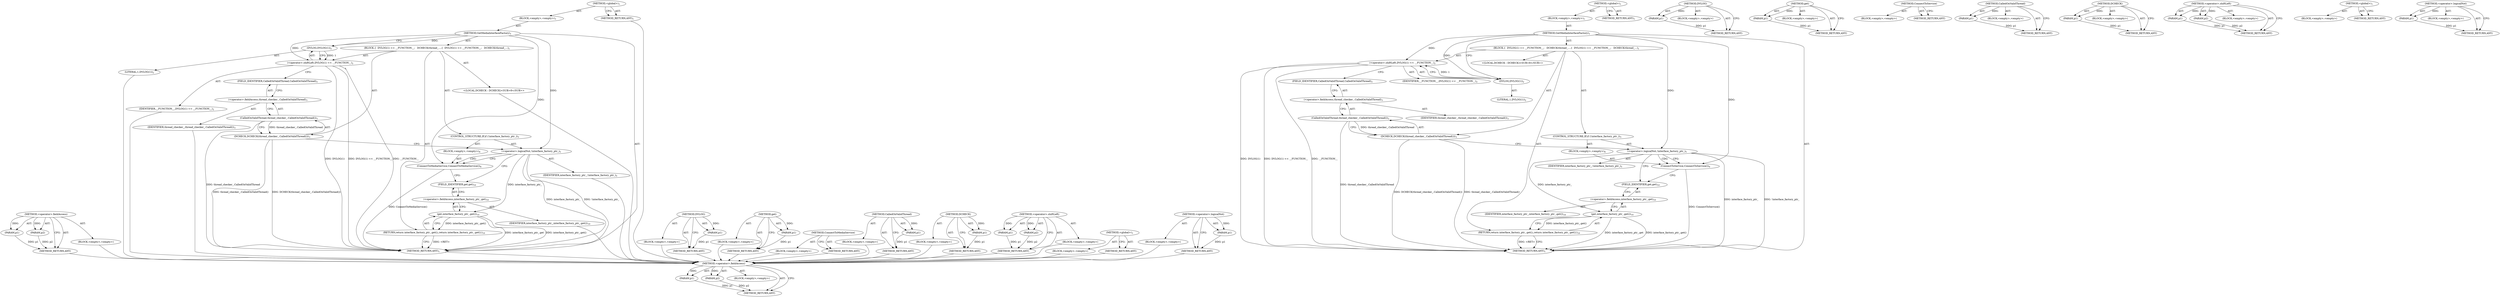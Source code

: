 digraph "&lt;operator&gt;.logicalNot" {
vulnerable_66 [label=<(METHOD,&lt;operator&gt;.fieldAccess)>];
vulnerable_67 [label=<(PARAM,p1)>];
vulnerable_68 [label=<(PARAM,p2)>];
vulnerable_69 [label=<(BLOCK,&lt;empty&gt;,&lt;empty&gt;)>];
vulnerable_70 [label=<(METHOD_RETURN,ANY)>];
vulnerable_6 [label=<(METHOD,&lt;global&gt;)<SUB>1</SUB>>];
vulnerable_7 [label=<(BLOCK,&lt;empty&gt;,&lt;empty&gt;)<SUB>1</SUB>>];
vulnerable_8 [label=<(METHOD,GetMediaInterfaceFactory)<SUB>1</SUB>>];
vulnerable_9 [label=<(BLOCK,{
  DVLOG(1) &lt;&lt; __FUNCTION__;
   DCHECK(thread_...,{
  DVLOG(1) &lt;&lt; __FUNCTION__;
   DCHECK(thread_...)<SUB>1</SUB>>];
vulnerable_10 [label=<(&lt;operator&gt;.shiftLeft,DVLOG(1) &lt;&lt; __FUNCTION__)<SUB>2</SUB>>];
vulnerable_11 [label=<(DVLOG,DVLOG(1))<SUB>2</SUB>>];
vulnerable_12 [label=<(LITERAL,1,DVLOG(1))<SUB>2</SUB>>];
vulnerable_13 [label=<(IDENTIFIER,__FUNCTION__,DVLOG(1) &lt;&lt; __FUNCTION__)<SUB>2</SUB>>];
vulnerable_14 [label=<(DCHECK,DCHECK(thread_checker_.CalledOnValidThread()))<SUB>3</SUB>>];
vulnerable_15 [label=<(CalledOnValidThread,thread_checker_.CalledOnValidThread())<SUB>3</SUB>>];
vulnerable_16 [label=<(&lt;operator&gt;.fieldAccess,thread_checker_.CalledOnValidThread)<SUB>3</SUB>>];
vulnerable_17 [label=<(IDENTIFIER,thread_checker_,thread_checker_.CalledOnValidThread())<SUB>3</SUB>>];
vulnerable_18 [label=<(FIELD_IDENTIFIER,CalledOnValidThread,CalledOnValidThread)<SUB>3</SUB>>];
vulnerable_19 [label=<(CONTROL_STRUCTURE,IF,if (!interface_factory_ptr_))<SUB>5</SUB>>];
vulnerable_20 [label=<(&lt;operator&gt;.logicalNot,!interface_factory_ptr_)<SUB>5</SUB>>];
vulnerable_21 [label=<(IDENTIFIER,interface_factory_ptr_,!interface_factory_ptr_)<SUB>5</SUB>>];
vulnerable_22 [label=<(BLOCK,&lt;empty&gt;,&lt;empty&gt;)<SUB>6</SUB>>];
vulnerable_23 [label=<(ConnectToService,ConnectToService())<SUB>6</SUB>>];
vulnerable_24 [label="<(LOCAL,DCHECK : DCHECK)<SUB>8</SUB>>"];
vulnerable_25 [label=<(RETURN,return interface_factory_ptr_.get();,return interface_factory_ptr_.get();)<SUB>10</SUB>>];
vulnerable_26 [label=<(get,interface_factory_ptr_.get())<SUB>10</SUB>>];
vulnerable_27 [label=<(&lt;operator&gt;.fieldAccess,interface_factory_ptr_.get)<SUB>10</SUB>>];
vulnerable_28 [label=<(IDENTIFIER,interface_factory_ptr_,interface_factory_ptr_.get())<SUB>10</SUB>>];
vulnerable_29 [label=<(FIELD_IDENTIFIER,get,get)<SUB>10</SUB>>];
vulnerable_30 [label=<(METHOD_RETURN,ANY)<SUB>1</SUB>>];
vulnerable_32 [label=<(METHOD_RETURN,ANY)<SUB>1</SUB>>];
vulnerable_54 [label=<(METHOD,DVLOG)>];
vulnerable_55 [label=<(PARAM,p1)>];
vulnerable_56 [label=<(BLOCK,&lt;empty&gt;,&lt;empty&gt;)>];
vulnerable_57 [label=<(METHOD_RETURN,ANY)>];
vulnerable_78 [label=<(METHOD,get)>];
vulnerable_79 [label=<(PARAM,p1)>];
vulnerable_80 [label=<(BLOCK,&lt;empty&gt;,&lt;empty&gt;)>];
vulnerable_81 [label=<(METHOD_RETURN,ANY)>];
vulnerable_75 [label=<(METHOD,ConnectToService)>];
vulnerable_76 [label=<(BLOCK,&lt;empty&gt;,&lt;empty&gt;)>];
vulnerable_77 [label=<(METHOD_RETURN,ANY)>];
vulnerable_62 [label=<(METHOD,CalledOnValidThread)>];
vulnerable_63 [label=<(PARAM,p1)>];
vulnerable_64 [label=<(BLOCK,&lt;empty&gt;,&lt;empty&gt;)>];
vulnerable_65 [label=<(METHOD_RETURN,ANY)>];
vulnerable_58 [label=<(METHOD,DCHECK)>];
vulnerable_59 [label=<(PARAM,p1)>];
vulnerable_60 [label=<(BLOCK,&lt;empty&gt;,&lt;empty&gt;)>];
vulnerable_61 [label=<(METHOD_RETURN,ANY)>];
vulnerable_49 [label=<(METHOD,&lt;operator&gt;.shiftLeft)>];
vulnerable_50 [label=<(PARAM,p1)>];
vulnerable_51 [label=<(PARAM,p2)>];
vulnerable_52 [label=<(BLOCK,&lt;empty&gt;,&lt;empty&gt;)>];
vulnerable_53 [label=<(METHOD_RETURN,ANY)>];
vulnerable_43 [label=<(METHOD,&lt;global&gt;)<SUB>1</SUB>>];
vulnerable_44 [label=<(BLOCK,&lt;empty&gt;,&lt;empty&gt;)>];
vulnerable_45 [label=<(METHOD_RETURN,ANY)>];
vulnerable_71 [label=<(METHOD,&lt;operator&gt;.logicalNot)>];
vulnerable_72 [label=<(PARAM,p1)>];
vulnerable_73 [label=<(BLOCK,&lt;empty&gt;,&lt;empty&gt;)>];
vulnerable_74 [label=<(METHOD_RETURN,ANY)>];
fixed_66 [label=<(METHOD,&lt;operator&gt;.fieldAccess)>];
fixed_67 [label=<(PARAM,p1)>];
fixed_68 [label=<(PARAM,p2)>];
fixed_69 [label=<(BLOCK,&lt;empty&gt;,&lt;empty&gt;)>];
fixed_70 [label=<(METHOD_RETURN,ANY)>];
fixed_6 [label=<(METHOD,&lt;global&gt;)<SUB>1</SUB>>];
fixed_7 [label=<(BLOCK,&lt;empty&gt;,&lt;empty&gt;)<SUB>1</SUB>>];
fixed_8 [label=<(METHOD,GetMediaInterfaceFactory)<SUB>1</SUB>>];
fixed_9 [label=<(BLOCK,{
  DVLOG(1) &lt;&lt; __FUNCTION__;
   DCHECK(thread_...,{
  DVLOG(1) &lt;&lt; __FUNCTION__;
   DCHECK(thread_...)<SUB>1</SUB>>];
fixed_10 [label=<(&lt;operator&gt;.shiftLeft,DVLOG(1) &lt;&lt; __FUNCTION__)<SUB>2</SUB>>];
fixed_11 [label=<(DVLOG,DVLOG(1))<SUB>2</SUB>>];
fixed_12 [label=<(LITERAL,1,DVLOG(1))<SUB>2</SUB>>];
fixed_13 [label=<(IDENTIFIER,__FUNCTION__,DVLOG(1) &lt;&lt; __FUNCTION__)<SUB>2</SUB>>];
fixed_14 [label=<(DCHECK,DCHECK(thread_checker_.CalledOnValidThread()))<SUB>3</SUB>>];
fixed_15 [label=<(CalledOnValidThread,thread_checker_.CalledOnValidThread())<SUB>3</SUB>>];
fixed_16 [label=<(&lt;operator&gt;.fieldAccess,thread_checker_.CalledOnValidThread)<SUB>3</SUB>>];
fixed_17 [label=<(IDENTIFIER,thread_checker_,thread_checker_.CalledOnValidThread())<SUB>3</SUB>>];
fixed_18 [label=<(FIELD_IDENTIFIER,CalledOnValidThread,CalledOnValidThread)<SUB>3</SUB>>];
fixed_19 [label=<(CONTROL_STRUCTURE,IF,if (!interface_factory_ptr_))<SUB>5</SUB>>];
fixed_20 [label=<(&lt;operator&gt;.logicalNot,!interface_factory_ptr_)<SUB>5</SUB>>];
fixed_21 [label=<(IDENTIFIER,interface_factory_ptr_,!interface_factory_ptr_)<SUB>5</SUB>>];
fixed_22 [label=<(BLOCK,&lt;empty&gt;,&lt;empty&gt;)<SUB>6</SUB>>];
fixed_23 [label=<(ConnectToMediaService,ConnectToMediaService())<SUB>6</SUB>>];
fixed_24 [label="<(LOCAL,DCHECK : DCHECK)<SUB>8</SUB>>"];
fixed_25 [label=<(RETURN,return interface_factory_ptr_.get();,return interface_factory_ptr_.get();)<SUB>10</SUB>>];
fixed_26 [label=<(get,interface_factory_ptr_.get())<SUB>10</SUB>>];
fixed_27 [label=<(&lt;operator&gt;.fieldAccess,interface_factory_ptr_.get)<SUB>10</SUB>>];
fixed_28 [label=<(IDENTIFIER,interface_factory_ptr_,interface_factory_ptr_.get())<SUB>10</SUB>>];
fixed_29 [label=<(FIELD_IDENTIFIER,get,get)<SUB>10</SUB>>];
fixed_30 [label=<(METHOD_RETURN,ANY)<SUB>1</SUB>>];
fixed_32 [label=<(METHOD_RETURN,ANY)<SUB>1</SUB>>];
fixed_54 [label=<(METHOD,DVLOG)>];
fixed_55 [label=<(PARAM,p1)>];
fixed_56 [label=<(BLOCK,&lt;empty&gt;,&lt;empty&gt;)>];
fixed_57 [label=<(METHOD_RETURN,ANY)>];
fixed_78 [label=<(METHOD,get)>];
fixed_79 [label=<(PARAM,p1)>];
fixed_80 [label=<(BLOCK,&lt;empty&gt;,&lt;empty&gt;)>];
fixed_81 [label=<(METHOD_RETURN,ANY)>];
fixed_75 [label=<(METHOD,ConnectToMediaService)>];
fixed_76 [label=<(BLOCK,&lt;empty&gt;,&lt;empty&gt;)>];
fixed_77 [label=<(METHOD_RETURN,ANY)>];
fixed_62 [label=<(METHOD,CalledOnValidThread)>];
fixed_63 [label=<(PARAM,p1)>];
fixed_64 [label=<(BLOCK,&lt;empty&gt;,&lt;empty&gt;)>];
fixed_65 [label=<(METHOD_RETURN,ANY)>];
fixed_58 [label=<(METHOD,DCHECK)>];
fixed_59 [label=<(PARAM,p1)>];
fixed_60 [label=<(BLOCK,&lt;empty&gt;,&lt;empty&gt;)>];
fixed_61 [label=<(METHOD_RETURN,ANY)>];
fixed_49 [label=<(METHOD,&lt;operator&gt;.shiftLeft)>];
fixed_50 [label=<(PARAM,p1)>];
fixed_51 [label=<(PARAM,p2)>];
fixed_52 [label=<(BLOCK,&lt;empty&gt;,&lt;empty&gt;)>];
fixed_53 [label=<(METHOD_RETURN,ANY)>];
fixed_43 [label=<(METHOD,&lt;global&gt;)<SUB>1</SUB>>];
fixed_44 [label=<(BLOCK,&lt;empty&gt;,&lt;empty&gt;)>];
fixed_45 [label=<(METHOD_RETURN,ANY)>];
fixed_71 [label=<(METHOD,&lt;operator&gt;.logicalNot)>];
fixed_72 [label=<(PARAM,p1)>];
fixed_73 [label=<(BLOCK,&lt;empty&gt;,&lt;empty&gt;)>];
fixed_74 [label=<(METHOD_RETURN,ANY)>];
vulnerable_66 -> vulnerable_67  [key=0, label="AST: "];
vulnerable_66 -> vulnerable_67  [key=1, label="DDG: "];
vulnerable_66 -> vulnerable_69  [key=0, label="AST: "];
vulnerable_66 -> vulnerable_68  [key=0, label="AST: "];
vulnerable_66 -> vulnerable_68  [key=1, label="DDG: "];
vulnerable_66 -> vulnerable_70  [key=0, label="AST: "];
vulnerable_66 -> vulnerable_70  [key=1, label="CFG: "];
vulnerable_67 -> vulnerable_70  [key=0, label="DDG: p1"];
vulnerable_68 -> vulnerable_70  [key=0, label="DDG: p2"];
vulnerable_6 -> vulnerable_7  [key=0, label="AST: "];
vulnerable_6 -> vulnerable_32  [key=0, label="AST: "];
vulnerable_6 -> vulnerable_32  [key=1, label="CFG: "];
vulnerable_7 -> vulnerable_8  [key=0, label="AST: "];
vulnerable_8 -> vulnerable_9  [key=0, label="AST: "];
vulnerable_8 -> vulnerable_30  [key=0, label="AST: "];
vulnerable_8 -> vulnerable_11  [key=0, label="CFG: "];
vulnerable_8 -> vulnerable_11  [key=1, label="DDG: "];
vulnerable_8 -> vulnerable_10  [key=0, label="DDG: "];
vulnerable_8 -> vulnerable_20  [key=0, label="DDG: "];
vulnerable_8 -> vulnerable_23  [key=0, label="DDG: "];
vulnerable_9 -> vulnerable_10  [key=0, label="AST: "];
vulnerable_9 -> vulnerable_14  [key=0, label="AST: "];
vulnerable_9 -> vulnerable_19  [key=0, label="AST: "];
vulnerable_9 -> vulnerable_24  [key=0, label="AST: "];
vulnerable_9 -> vulnerable_25  [key=0, label="AST: "];
vulnerable_10 -> vulnerable_11  [key=0, label="AST: "];
vulnerable_10 -> vulnerable_13  [key=0, label="AST: "];
vulnerable_10 -> vulnerable_18  [key=0, label="CFG: "];
vulnerable_10 -> vulnerable_30  [key=0, label="DDG: DVLOG(1)"];
vulnerable_10 -> vulnerable_30  [key=1, label="DDG: DVLOG(1) &lt;&lt; __FUNCTION__"];
vulnerable_10 -> vulnerable_30  [key=2, label="DDG: __FUNCTION__"];
vulnerable_11 -> vulnerable_12  [key=0, label="AST: "];
vulnerable_11 -> vulnerable_10  [key=0, label="CFG: "];
vulnerable_11 -> vulnerable_10  [key=1, label="DDG: 1"];
vulnerable_14 -> vulnerable_15  [key=0, label="AST: "];
vulnerable_14 -> vulnerable_20  [key=0, label="CFG: "];
vulnerable_14 -> vulnerable_30  [key=0, label="DDG: thread_checker_.CalledOnValidThread()"];
vulnerable_14 -> vulnerable_30  [key=1, label="DDG: DCHECK(thread_checker_.CalledOnValidThread())"];
vulnerable_15 -> vulnerable_16  [key=0, label="AST: "];
vulnerable_15 -> vulnerable_14  [key=0, label="CFG: "];
vulnerable_15 -> vulnerable_14  [key=1, label="DDG: thread_checker_.CalledOnValidThread"];
vulnerable_15 -> vulnerable_30  [key=0, label="DDG: thread_checker_.CalledOnValidThread"];
vulnerable_16 -> vulnerable_17  [key=0, label="AST: "];
vulnerable_16 -> vulnerable_18  [key=0, label="AST: "];
vulnerable_16 -> vulnerable_15  [key=0, label="CFG: "];
vulnerable_18 -> vulnerable_16  [key=0, label="CFG: "];
vulnerable_19 -> vulnerable_20  [key=0, label="AST: "];
vulnerable_19 -> vulnerable_22  [key=0, label="AST: "];
vulnerable_20 -> vulnerable_21  [key=0, label="AST: "];
vulnerable_20 -> vulnerable_23  [key=0, label="CFG: "];
vulnerable_20 -> vulnerable_23  [key=1, label="CDG: "];
vulnerable_20 -> vulnerable_29  [key=0, label="CFG: "];
vulnerable_20 -> vulnerable_30  [key=0, label="DDG: interface_factory_ptr_"];
vulnerable_20 -> vulnerable_30  [key=1, label="DDG: !interface_factory_ptr_"];
vulnerable_20 -> vulnerable_26  [key=0, label="DDG: interface_factory_ptr_"];
vulnerable_22 -> vulnerable_23  [key=0, label="AST: "];
vulnerable_23 -> vulnerable_29  [key=0, label="CFG: "];
vulnerable_23 -> vulnerable_30  [key=0, label="DDG: ConnectToService()"];
vulnerable_25 -> vulnerable_26  [key=0, label="AST: "];
vulnerable_25 -> vulnerable_30  [key=0, label="CFG: "];
vulnerable_25 -> vulnerable_30  [key=1, label="DDG: &lt;RET&gt;"];
vulnerable_26 -> vulnerable_27  [key=0, label="AST: "];
vulnerable_26 -> vulnerable_25  [key=0, label="CFG: "];
vulnerable_26 -> vulnerable_25  [key=1, label="DDG: interface_factory_ptr_.get()"];
vulnerable_26 -> vulnerable_30  [key=0, label="DDG: interface_factory_ptr_.get"];
vulnerable_26 -> vulnerable_30  [key=1, label="DDG: interface_factory_ptr_.get()"];
vulnerable_27 -> vulnerable_28  [key=0, label="AST: "];
vulnerable_27 -> vulnerable_29  [key=0, label="AST: "];
vulnerable_27 -> vulnerable_26  [key=0, label="CFG: "];
vulnerable_29 -> vulnerable_27  [key=0, label="CFG: "];
vulnerable_54 -> vulnerable_55  [key=0, label="AST: "];
vulnerable_54 -> vulnerable_55  [key=1, label="DDG: "];
vulnerable_54 -> vulnerable_56  [key=0, label="AST: "];
vulnerable_54 -> vulnerable_57  [key=0, label="AST: "];
vulnerable_54 -> vulnerable_57  [key=1, label="CFG: "];
vulnerable_55 -> vulnerable_57  [key=0, label="DDG: p1"];
vulnerable_78 -> vulnerable_79  [key=0, label="AST: "];
vulnerable_78 -> vulnerable_79  [key=1, label="DDG: "];
vulnerable_78 -> vulnerable_80  [key=0, label="AST: "];
vulnerable_78 -> vulnerable_81  [key=0, label="AST: "];
vulnerable_78 -> vulnerable_81  [key=1, label="CFG: "];
vulnerable_79 -> vulnerable_81  [key=0, label="DDG: p1"];
vulnerable_75 -> vulnerable_76  [key=0, label="AST: "];
vulnerable_75 -> vulnerable_77  [key=0, label="AST: "];
vulnerable_75 -> vulnerable_77  [key=1, label="CFG: "];
vulnerable_62 -> vulnerable_63  [key=0, label="AST: "];
vulnerable_62 -> vulnerable_63  [key=1, label="DDG: "];
vulnerable_62 -> vulnerable_64  [key=0, label="AST: "];
vulnerable_62 -> vulnerable_65  [key=0, label="AST: "];
vulnerable_62 -> vulnerable_65  [key=1, label="CFG: "];
vulnerable_63 -> vulnerable_65  [key=0, label="DDG: p1"];
vulnerable_58 -> vulnerable_59  [key=0, label="AST: "];
vulnerable_58 -> vulnerable_59  [key=1, label="DDG: "];
vulnerable_58 -> vulnerable_60  [key=0, label="AST: "];
vulnerable_58 -> vulnerable_61  [key=0, label="AST: "];
vulnerable_58 -> vulnerable_61  [key=1, label="CFG: "];
vulnerable_59 -> vulnerable_61  [key=0, label="DDG: p1"];
vulnerable_49 -> vulnerable_50  [key=0, label="AST: "];
vulnerable_49 -> vulnerable_50  [key=1, label="DDG: "];
vulnerable_49 -> vulnerable_52  [key=0, label="AST: "];
vulnerable_49 -> vulnerable_51  [key=0, label="AST: "];
vulnerable_49 -> vulnerable_51  [key=1, label="DDG: "];
vulnerable_49 -> vulnerable_53  [key=0, label="AST: "];
vulnerable_49 -> vulnerable_53  [key=1, label="CFG: "];
vulnerable_50 -> vulnerable_53  [key=0, label="DDG: p1"];
vulnerable_51 -> vulnerable_53  [key=0, label="DDG: p2"];
vulnerable_43 -> vulnerable_44  [key=0, label="AST: "];
vulnerable_43 -> vulnerable_45  [key=0, label="AST: "];
vulnerable_43 -> vulnerable_45  [key=1, label="CFG: "];
vulnerable_71 -> vulnerable_72  [key=0, label="AST: "];
vulnerable_71 -> vulnerable_72  [key=1, label="DDG: "];
vulnerable_71 -> vulnerable_73  [key=0, label="AST: "];
vulnerable_71 -> vulnerable_74  [key=0, label="AST: "];
vulnerable_71 -> vulnerable_74  [key=1, label="CFG: "];
vulnerable_72 -> vulnerable_74  [key=0, label="DDG: p1"];
fixed_66 -> fixed_67  [key=0, label="AST: "];
fixed_66 -> fixed_67  [key=1, label="DDG: "];
fixed_66 -> fixed_69  [key=0, label="AST: "];
fixed_66 -> fixed_68  [key=0, label="AST: "];
fixed_66 -> fixed_68  [key=1, label="DDG: "];
fixed_66 -> fixed_70  [key=0, label="AST: "];
fixed_66 -> fixed_70  [key=1, label="CFG: "];
fixed_67 -> fixed_70  [key=0, label="DDG: p1"];
fixed_68 -> fixed_70  [key=0, label="DDG: p2"];
fixed_69 -> vulnerable_66  [key=0];
fixed_70 -> vulnerable_66  [key=0];
fixed_6 -> fixed_7  [key=0, label="AST: "];
fixed_6 -> fixed_32  [key=0, label="AST: "];
fixed_6 -> fixed_32  [key=1, label="CFG: "];
fixed_7 -> fixed_8  [key=0, label="AST: "];
fixed_8 -> fixed_9  [key=0, label="AST: "];
fixed_8 -> fixed_30  [key=0, label="AST: "];
fixed_8 -> fixed_11  [key=0, label="CFG: "];
fixed_8 -> fixed_11  [key=1, label="DDG: "];
fixed_8 -> fixed_10  [key=0, label="DDG: "];
fixed_8 -> fixed_20  [key=0, label="DDG: "];
fixed_8 -> fixed_23  [key=0, label="DDG: "];
fixed_9 -> fixed_10  [key=0, label="AST: "];
fixed_9 -> fixed_14  [key=0, label="AST: "];
fixed_9 -> fixed_19  [key=0, label="AST: "];
fixed_9 -> fixed_24  [key=0, label="AST: "];
fixed_9 -> fixed_25  [key=0, label="AST: "];
fixed_10 -> fixed_11  [key=0, label="AST: "];
fixed_10 -> fixed_13  [key=0, label="AST: "];
fixed_10 -> fixed_18  [key=0, label="CFG: "];
fixed_10 -> fixed_30  [key=0, label="DDG: DVLOG(1)"];
fixed_10 -> fixed_30  [key=1, label="DDG: DVLOG(1) &lt;&lt; __FUNCTION__"];
fixed_10 -> fixed_30  [key=2, label="DDG: __FUNCTION__"];
fixed_11 -> fixed_12  [key=0, label="AST: "];
fixed_11 -> fixed_10  [key=0, label="CFG: "];
fixed_11 -> fixed_10  [key=1, label="DDG: 1"];
fixed_12 -> vulnerable_66  [key=0];
fixed_13 -> vulnerable_66  [key=0];
fixed_14 -> fixed_15  [key=0, label="AST: "];
fixed_14 -> fixed_20  [key=0, label="CFG: "];
fixed_14 -> fixed_30  [key=0, label="DDG: thread_checker_.CalledOnValidThread()"];
fixed_14 -> fixed_30  [key=1, label="DDG: DCHECK(thread_checker_.CalledOnValidThread())"];
fixed_15 -> fixed_16  [key=0, label="AST: "];
fixed_15 -> fixed_14  [key=0, label="CFG: "];
fixed_15 -> fixed_14  [key=1, label="DDG: thread_checker_.CalledOnValidThread"];
fixed_15 -> fixed_30  [key=0, label="DDG: thread_checker_.CalledOnValidThread"];
fixed_16 -> fixed_17  [key=0, label="AST: "];
fixed_16 -> fixed_18  [key=0, label="AST: "];
fixed_16 -> fixed_15  [key=0, label="CFG: "];
fixed_17 -> vulnerable_66  [key=0];
fixed_18 -> fixed_16  [key=0, label="CFG: "];
fixed_19 -> fixed_20  [key=0, label="AST: "];
fixed_19 -> fixed_22  [key=0, label="AST: "];
fixed_20 -> fixed_21  [key=0, label="AST: "];
fixed_20 -> fixed_23  [key=0, label="CFG: "];
fixed_20 -> fixed_23  [key=1, label="CDG: "];
fixed_20 -> fixed_29  [key=0, label="CFG: "];
fixed_20 -> fixed_30  [key=0, label="DDG: interface_factory_ptr_"];
fixed_20 -> fixed_30  [key=1, label="DDG: !interface_factory_ptr_"];
fixed_20 -> fixed_26  [key=0, label="DDG: interface_factory_ptr_"];
fixed_21 -> vulnerable_66  [key=0];
fixed_22 -> fixed_23  [key=0, label="AST: "];
fixed_23 -> fixed_29  [key=0, label="CFG: "];
fixed_23 -> fixed_30  [key=0, label="DDG: ConnectToMediaService()"];
fixed_24 -> vulnerable_66  [key=0];
fixed_25 -> fixed_26  [key=0, label="AST: "];
fixed_25 -> fixed_30  [key=0, label="CFG: "];
fixed_25 -> fixed_30  [key=1, label="DDG: &lt;RET&gt;"];
fixed_26 -> fixed_27  [key=0, label="AST: "];
fixed_26 -> fixed_25  [key=0, label="CFG: "];
fixed_26 -> fixed_25  [key=1, label="DDG: interface_factory_ptr_.get()"];
fixed_26 -> fixed_30  [key=0, label="DDG: interface_factory_ptr_.get"];
fixed_26 -> fixed_30  [key=1, label="DDG: interface_factory_ptr_.get()"];
fixed_27 -> fixed_28  [key=0, label="AST: "];
fixed_27 -> fixed_29  [key=0, label="AST: "];
fixed_27 -> fixed_26  [key=0, label="CFG: "];
fixed_28 -> vulnerable_66  [key=0];
fixed_29 -> fixed_27  [key=0, label="CFG: "];
fixed_30 -> vulnerable_66  [key=0];
fixed_32 -> vulnerable_66  [key=0];
fixed_54 -> fixed_55  [key=0, label="AST: "];
fixed_54 -> fixed_55  [key=1, label="DDG: "];
fixed_54 -> fixed_56  [key=0, label="AST: "];
fixed_54 -> fixed_57  [key=0, label="AST: "];
fixed_54 -> fixed_57  [key=1, label="CFG: "];
fixed_55 -> fixed_57  [key=0, label="DDG: p1"];
fixed_56 -> vulnerable_66  [key=0];
fixed_57 -> vulnerable_66  [key=0];
fixed_78 -> fixed_79  [key=0, label="AST: "];
fixed_78 -> fixed_79  [key=1, label="DDG: "];
fixed_78 -> fixed_80  [key=0, label="AST: "];
fixed_78 -> fixed_81  [key=0, label="AST: "];
fixed_78 -> fixed_81  [key=1, label="CFG: "];
fixed_79 -> fixed_81  [key=0, label="DDG: p1"];
fixed_80 -> vulnerable_66  [key=0];
fixed_81 -> vulnerable_66  [key=0];
fixed_75 -> fixed_76  [key=0, label="AST: "];
fixed_75 -> fixed_77  [key=0, label="AST: "];
fixed_75 -> fixed_77  [key=1, label="CFG: "];
fixed_76 -> vulnerable_66  [key=0];
fixed_77 -> vulnerable_66  [key=0];
fixed_62 -> fixed_63  [key=0, label="AST: "];
fixed_62 -> fixed_63  [key=1, label="DDG: "];
fixed_62 -> fixed_64  [key=0, label="AST: "];
fixed_62 -> fixed_65  [key=0, label="AST: "];
fixed_62 -> fixed_65  [key=1, label="CFG: "];
fixed_63 -> fixed_65  [key=0, label="DDG: p1"];
fixed_64 -> vulnerable_66  [key=0];
fixed_65 -> vulnerable_66  [key=0];
fixed_58 -> fixed_59  [key=0, label="AST: "];
fixed_58 -> fixed_59  [key=1, label="DDG: "];
fixed_58 -> fixed_60  [key=0, label="AST: "];
fixed_58 -> fixed_61  [key=0, label="AST: "];
fixed_58 -> fixed_61  [key=1, label="CFG: "];
fixed_59 -> fixed_61  [key=0, label="DDG: p1"];
fixed_60 -> vulnerable_66  [key=0];
fixed_61 -> vulnerable_66  [key=0];
fixed_49 -> fixed_50  [key=0, label="AST: "];
fixed_49 -> fixed_50  [key=1, label="DDG: "];
fixed_49 -> fixed_52  [key=0, label="AST: "];
fixed_49 -> fixed_51  [key=0, label="AST: "];
fixed_49 -> fixed_51  [key=1, label="DDG: "];
fixed_49 -> fixed_53  [key=0, label="AST: "];
fixed_49 -> fixed_53  [key=1, label="CFG: "];
fixed_50 -> fixed_53  [key=0, label="DDG: p1"];
fixed_51 -> fixed_53  [key=0, label="DDG: p2"];
fixed_52 -> vulnerable_66  [key=0];
fixed_53 -> vulnerable_66  [key=0];
fixed_43 -> fixed_44  [key=0, label="AST: "];
fixed_43 -> fixed_45  [key=0, label="AST: "];
fixed_43 -> fixed_45  [key=1, label="CFG: "];
fixed_44 -> vulnerable_66  [key=0];
fixed_45 -> vulnerable_66  [key=0];
fixed_71 -> fixed_72  [key=0, label="AST: "];
fixed_71 -> fixed_72  [key=1, label="DDG: "];
fixed_71 -> fixed_73  [key=0, label="AST: "];
fixed_71 -> fixed_74  [key=0, label="AST: "];
fixed_71 -> fixed_74  [key=1, label="CFG: "];
fixed_72 -> fixed_74  [key=0, label="DDG: p1"];
fixed_73 -> vulnerable_66  [key=0];
fixed_74 -> vulnerable_66  [key=0];
}
